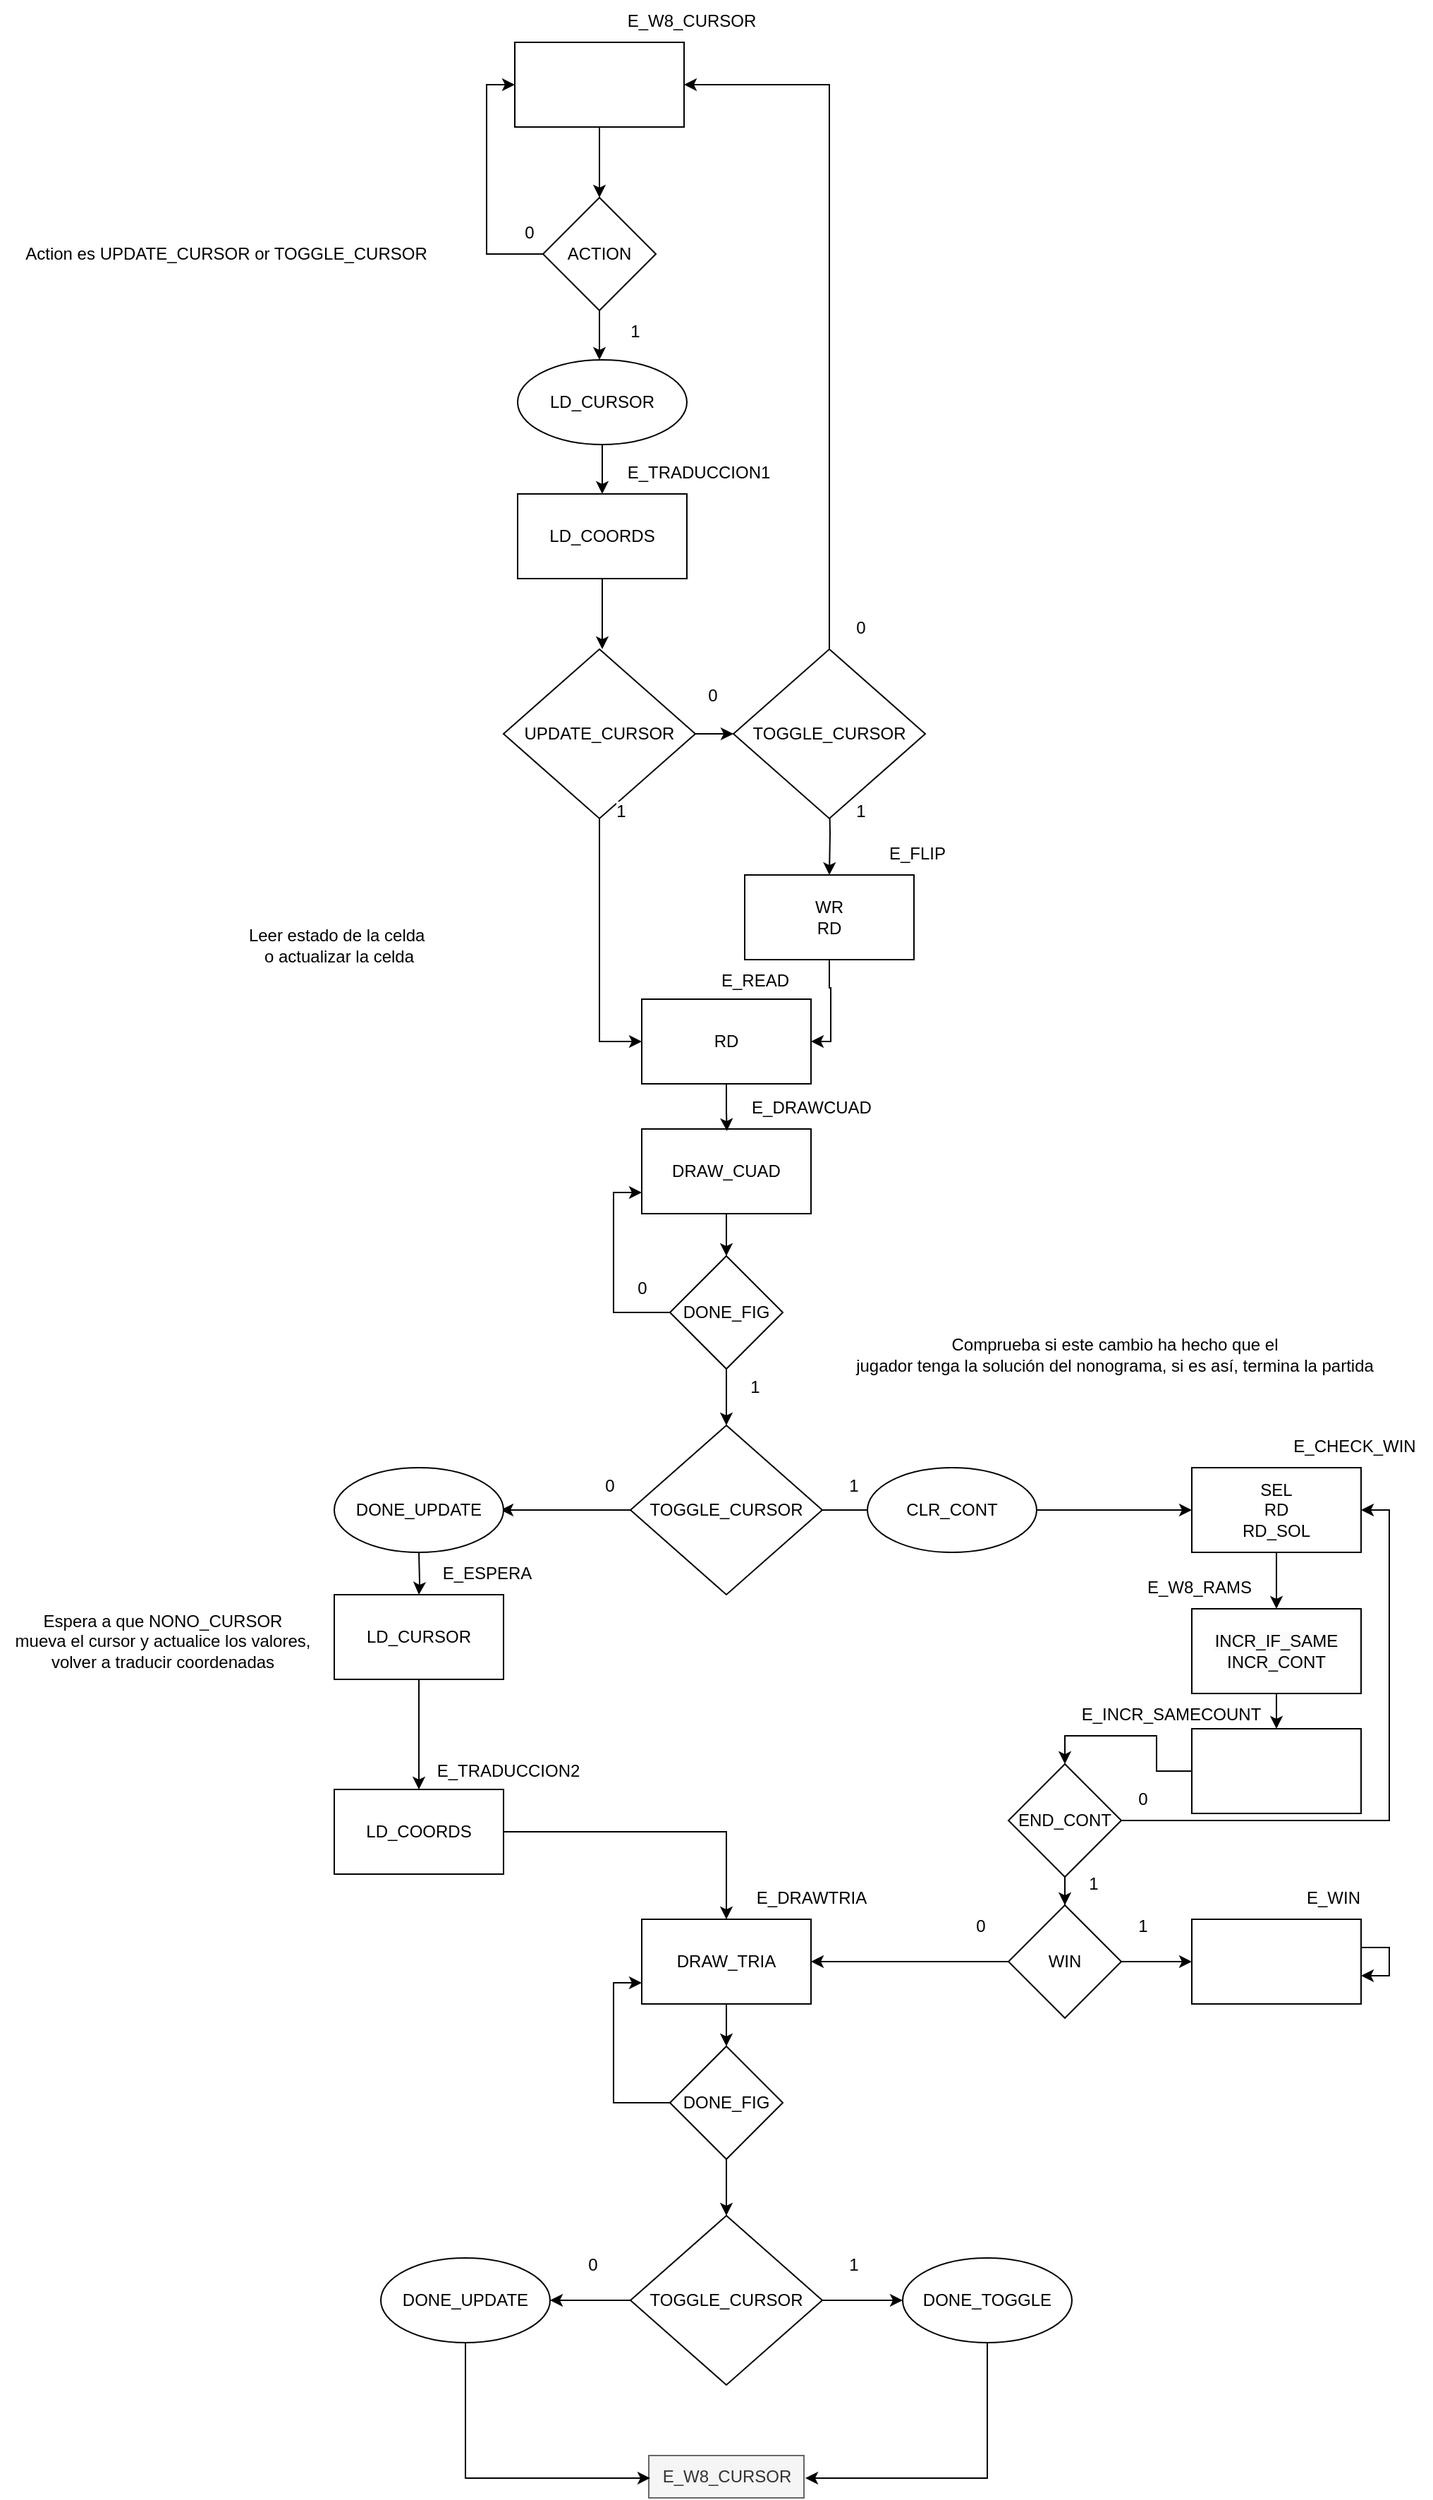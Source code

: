<mxfile version="22.1.21" type="device">
  <diagram name="Page-1" id="VgCRoe7TBTfTwidw6Qzn">
    <mxGraphModel dx="898" dy="429" grid="1" gridSize="10" guides="1" tooltips="1" connect="1" arrows="1" fold="1" page="1" pageScale="1" pageWidth="850" pageHeight="1100" math="0" shadow="0">
      <root>
        <mxCell id="0" />
        <mxCell id="1" parent="0" />
        <mxCell id="5Ck918NxYZweuPMsiYU0-5" style="edgeStyle=orthogonalEdgeStyle;rounded=0;orthogonalLoop=1;jettySize=auto;html=1;" parent="1" source="5Ck918NxYZweuPMsiYU0-1" target="5Ck918NxYZweuPMsiYU0-3" edge="1">
          <mxGeometry relative="1" as="geometry" />
        </mxCell>
        <mxCell id="5Ck918NxYZweuPMsiYU0-1" value="" style="rounded=0;whiteSpace=wrap;html=1;" parent="1" vertex="1">
          <mxGeometry x="400" y="40" width="120" height="60" as="geometry" />
        </mxCell>
        <mxCell id="5Ck918NxYZweuPMsiYU0-2" value="E_W8_CURSOR" style="text;html=1;align=center;verticalAlign=middle;resizable=0;points=[];autosize=1;strokeColor=none;fillColor=none;" parent="1" vertex="1">
          <mxGeometry x="470" y="10" width="110" height="30" as="geometry" />
        </mxCell>
        <mxCell id="5Ck918NxYZweuPMsiYU0-6" style="edgeStyle=orthogonalEdgeStyle;rounded=0;orthogonalLoop=1;jettySize=auto;html=1;entryX=0;entryY=0.5;entryDx=0;entryDy=0;" parent="1" source="5Ck918NxYZweuPMsiYU0-3" target="5Ck918NxYZweuPMsiYU0-1" edge="1">
          <mxGeometry relative="1" as="geometry">
            <Array as="points">
              <mxPoint x="380" y="190" />
              <mxPoint x="380" y="70" />
            </Array>
          </mxGeometry>
        </mxCell>
        <mxCell id="5Ck918NxYZweuPMsiYU0-9" style="edgeStyle=orthogonalEdgeStyle;rounded=0;orthogonalLoop=1;jettySize=auto;html=1;" parent="1" source="5Ck918NxYZweuPMsiYU0-3" edge="1">
          <mxGeometry relative="1" as="geometry">
            <mxPoint x="460" y="265" as="targetPoint" />
          </mxGeometry>
        </mxCell>
        <mxCell id="5Ck918NxYZweuPMsiYU0-3" value="ACTION" style="rhombus;whiteSpace=wrap;html=1;" parent="1" vertex="1">
          <mxGeometry x="420" y="150" width="80" height="80" as="geometry" />
        </mxCell>
        <mxCell id="5Ck918NxYZweuPMsiYU0-4" value="Action es UPDATE_CURSOR or TOGGLE_CURSOR" style="text;html=1;align=center;verticalAlign=middle;resizable=0;points=[];autosize=1;strokeColor=none;fillColor=none;" parent="1" vertex="1">
          <mxGeometry x="40" y="175" width="310" height="30" as="geometry" />
        </mxCell>
        <mxCell id="5Ck918NxYZweuPMsiYU0-7" value="0" style="text;html=1;align=center;verticalAlign=middle;resizable=0;points=[];autosize=1;strokeColor=none;fillColor=none;" parent="1" vertex="1">
          <mxGeometry x="395" y="160" width="30" height="30" as="geometry" />
        </mxCell>
        <mxCell id="5Ck918NxYZweuPMsiYU0-8" value="1" style="text;html=1;align=center;verticalAlign=middle;resizable=0;points=[];autosize=1;strokeColor=none;fillColor=none;" parent="1" vertex="1">
          <mxGeometry x="470" y="230" width="30" height="30" as="geometry" />
        </mxCell>
        <mxCell id="5Ck918NxYZweuPMsiYU0-12" style="edgeStyle=orthogonalEdgeStyle;rounded=0;orthogonalLoop=1;jettySize=auto;html=1;" parent="1" source="5Ck918NxYZweuPMsiYU0-10" target="5Ck918NxYZweuPMsiYU0-11" edge="1">
          <mxGeometry relative="1" as="geometry" />
        </mxCell>
        <mxCell id="5Ck918NxYZweuPMsiYU0-10" value="LD_CURSOR" style="ellipse;whiteSpace=wrap;html=1;" parent="1" vertex="1">
          <mxGeometry x="402" y="265" width="120" height="60" as="geometry" />
        </mxCell>
        <mxCell id="5Ck918NxYZweuPMsiYU0-14" style="edgeStyle=orthogonalEdgeStyle;rounded=0;orthogonalLoop=1;jettySize=auto;html=1;" parent="1" source="5Ck918NxYZweuPMsiYU0-11" edge="1">
          <mxGeometry relative="1" as="geometry">
            <mxPoint x="462" y="470" as="targetPoint" />
          </mxGeometry>
        </mxCell>
        <mxCell id="5Ck918NxYZweuPMsiYU0-11" value="LD_COORDS" style="whiteSpace=wrap;html=1;" parent="1" vertex="1">
          <mxGeometry x="402" y="360" width="120" height="60" as="geometry" />
        </mxCell>
        <mxCell id="5Ck918NxYZweuPMsiYU0-13" value="E_TRADUCCION1" style="text;html=1;align=center;verticalAlign=middle;resizable=0;points=[];autosize=1;strokeColor=none;fillColor=none;" parent="1" vertex="1">
          <mxGeometry x="470" y="330" width="120" height="30" as="geometry" />
        </mxCell>
        <mxCell id="5Ck918NxYZweuPMsiYU0-18" style="edgeStyle=orthogonalEdgeStyle;rounded=0;orthogonalLoop=1;jettySize=auto;html=1;" parent="1" source="5Ck918NxYZweuPMsiYU0-16" target="5Ck918NxYZweuPMsiYU0-17" edge="1">
          <mxGeometry relative="1" as="geometry" />
        </mxCell>
        <mxCell id="5Ck918NxYZweuPMsiYU0-53" style="edgeStyle=orthogonalEdgeStyle;rounded=0;orthogonalLoop=1;jettySize=auto;html=1;entryX=0;entryY=0.5;entryDx=0;entryDy=0;" parent="1" target="Gd9_mcR4-yBQDMMwCmG8-1" edge="1">
          <mxGeometry relative="1" as="geometry">
            <mxPoint x="460" y="570" as="sourcePoint" />
            <mxPoint x="460" y="630" as="targetPoint" />
            <Array as="points">
              <mxPoint x="460" y="748" />
            </Array>
          </mxGeometry>
        </mxCell>
        <mxCell id="5Ck918NxYZweuPMsiYU0-16" value="UPDATE_CURSOR" style="rhombus;whiteSpace=wrap;html=1;" parent="1" vertex="1">
          <mxGeometry x="392" y="470" width="136" height="120" as="geometry" />
        </mxCell>
        <mxCell id="5Ck918NxYZweuPMsiYU0-19" style="edgeStyle=orthogonalEdgeStyle;rounded=0;orthogonalLoop=1;jettySize=auto;html=1;entryX=1;entryY=0.5;entryDx=0;entryDy=0;" parent="1" source="5Ck918NxYZweuPMsiYU0-17" target="5Ck918NxYZweuPMsiYU0-1" edge="1">
          <mxGeometry relative="1" as="geometry">
            <Array as="points">
              <mxPoint x="623" y="70" />
            </Array>
          </mxGeometry>
        </mxCell>
        <mxCell id="5Ck918NxYZweuPMsiYU0-54" style="edgeStyle=orthogonalEdgeStyle;rounded=0;orthogonalLoop=1;jettySize=auto;html=1;entryX=0.5;entryY=0;entryDx=0;entryDy=0;" parent="1" target="5Ck918NxYZweuPMsiYU0-22" edge="1">
          <mxGeometry relative="1" as="geometry">
            <mxPoint x="623" y="570.0" as="sourcePoint" />
          </mxGeometry>
        </mxCell>
        <mxCell id="5Ck918NxYZweuPMsiYU0-17" value="TOGGLE_CURSOR" style="rhombus;whiteSpace=wrap;html=1;" parent="1" vertex="1">
          <mxGeometry x="555" y="470" width="136" height="120" as="geometry" />
        </mxCell>
        <mxCell id="5Ck918NxYZweuPMsiYU0-22" value="WR&lt;br&gt;RD" style="whiteSpace=wrap;html=1;" parent="1" vertex="1">
          <mxGeometry x="563" y="630" width="120" height="60" as="geometry" />
        </mxCell>
        <mxCell id="5Ck918NxYZweuPMsiYU0-23" value="E_FLIP" style="text;html=1;align=center;verticalAlign=middle;resizable=0;points=[];autosize=1;strokeColor=none;fillColor=none;" parent="1" vertex="1">
          <mxGeometry x="655" y="600" width="60" height="30" as="geometry" />
        </mxCell>
        <mxCell id="5Ck918NxYZweuPMsiYU0-30" style="edgeStyle=orthogonalEdgeStyle;rounded=0;orthogonalLoop=1;jettySize=auto;html=1;" parent="1" source="5Ck918NxYZweuPMsiYU0-25" target="5Ck918NxYZweuPMsiYU0-29" edge="1">
          <mxGeometry relative="1" as="geometry" />
        </mxCell>
        <mxCell id="5Ck918NxYZweuPMsiYU0-25" value="DRAW_CUAD" style="whiteSpace=wrap;html=1;" parent="1" vertex="1">
          <mxGeometry x="490" y="810" width="120" height="60" as="geometry" />
        </mxCell>
        <mxCell id="5Ck918NxYZweuPMsiYU0-28" value="E_DRAWCUAD" style="text;html=1;align=center;verticalAlign=middle;resizable=0;points=[];autosize=1;strokeColor=none;fillColor=none;" parent="1" vertex="1">
          <mxGeometry x="555" y="780" width="110" height="30" as="geometry" />
        </mxCell>
        <mxCell id="5Ck918NxYZweuPMsiYU0-31" style="edgeStyle=orthogonalEdgeStyle;rounded=0;orthogonalLoop=1;jettySize=auto;html=1;entryX=0;entryY=0.75;entryDx=0;entryDy=0;" parent="1" source="5Ck918NxYZweuPMsiYU0-29" target="5Ck918NxYZweuPMsiYU0-25" edge="1">
          <mxGeometry relative="1" as="geometry">
            <Array as="points">
              <mxPoint x="470" y="940" />
              <mxPoint x="470" y="855" />
            </Array>
          </mxGeometry>
        </mxCell>
        <mxCell id="5Ck918NxYZweuPMsiYU0-33" style="edgeStyle=orthogonalEdgeStyle;rounded=0;orthogonalLoop=1;jettySize=auto;html=1;entryX=0.5;entryY=0;entryDx=0;entryDy=0;" parent="1" source="5Ck918NxYZweuPMsiYU0-29" target="5Ck918NxYZweuPMsiYU0-32" edge="1">
          <mxGeometry relative="1" as="geometry" />
        </mxCell>
        <mxCell id="5Ck918NxYZweuPMsiYU0-29" value="DONE_FIG" style="rhombus;whiteSpace=wrap;html=1;" parent="1" vertex="1">
          <mxGeometry x="510" y="900" width="80" height="80" as="geometry" />
        </mxCell>
        <mxCell id="5Ck918NxYZweuPMsiYU0-34" style="edgeStyle=orthogonalEdgeStyle;rounded=0;orthogonalLoop=1;jettySize=auto;html=1;entryX=0;entryY=0.5;entryDx=0;entryDy=0;" parent="1" source="5Ck918NxYZweuPMsiYU0-32" target="PBL5qmY1Wt7oBb2tE32C-1" edge="1">
          <mxGeometry relative="1" as="geometry">
            <mxPoint x="740" y="1080" as="targetPoint" />
          </mxGeometry>
        </mxCell>
        <mxCell id="5Ck918NxYZweuPMsiYU0-35" style="edgeStyle=orthogonalEdgeStyle;rounded=0;orthogonalLoop=1;jettySize=auto;html=1;" parent="1" source="5Ck918NxYZweuPMsiYU0-32" edge="1">
          <mxGeometry relative="1" as="geometry">
            <mxPoint x="390" y="1080" as="targetPoint" />
          </mxGeometry>
        </mxCell>
        <mxCell id="5Ck918NxYZweuPMsiYU0-32" value="TOGGLE_CURSOR" style="rhombus;whiteSpace=wrap;html=1;" parent="1" vertex="1">
          <mxGeometry x="482" y="1020" width="136" height="120" as="geometry" />
        </mxCell>
        <mxCell id="5Ck918NxYZweuPMsiYU0-39" style="edgeStyle=orthogonalEdgeStyle;rounded=0;orthogonalLoop=1;jettySize=auto;html=1;" parent="1" target="5Ck918NxYZweuPMsiYU0-38" edge="1">
          <mxGeometry relative="1" as="geometry">
            <mxPoint x="332" y="1110" as="sourcePoint" />
          </mxGeometry>
        </mxCell>
        <mxCell id="5Ck918NxYZweuPMsiYU0-62" style="edgeStyle=orthogonalEdgeStyle;rounded=0;orthogonalLoop=1;jettySize=auto;html=1;" parent="1" source="5Ck918NxYZweuPMsiYU0-38" target="5Ck918NxYZweuPMsiYU0-51" edge="1">
          <mxGeometry relative="1" as="geometry" />
        </mxCell>
        <mxCell id="5Ck918NxYZweuPMsiYU0-38" value="LD_CURSOR" style="whiteSpace=wrap;html=1;" parent="1" vertex="1">
          <mxGeometry x="272" y="1140" width="120" height="60" as="geometry" />
        </mxCell>
        <mxCell id="5Ck918NxYZweuPMsiYU0-40" value="0" style="text;html=1;align=center;verticalAlign=middle;resizable=0;points=[];autosize=1;strokeColor=none;fillColor=none;" parent="1" vertex="1">
          <mxGeometry x="452" y="1048" width="30" height="30" as="geometry" />
        </mxCell>
        <mxCell id="5Ck918NxYZweuPMsiYU0-41" value="1" style="text;html=1;align=center;verticalAlign=middle;resizable=0;points=[];autosize=1;strokeColor=none;fillColor=none;" parent="1" vertex="1">
          <mxGeometry x="625" y="1048" width="30" height="30" as="geometry" />
        </mxCell>
        <mxCell id="5Ck918NxYZweuPMsiYU0-42" value="" style="whiteSpace=wrap;html=1;" parent="1" vertex="1">
          <mxGeometry x="880" y="1370" width="120" height="60" as="geometry" />
        </mxCell>
        <mxCell id="5Ck918NxYZweuPMsiYU0-47" value="E_ESPERA" style="text;html=1;align=center;verticalAlign=middle;resizable=0;points=[];autosize=1;strokeColor=none;fillColor=none;" parent="1" vertex="1">
          <mxGeometry x="335" y="1110" width="90" height="30" as="geometry" />
        </mxCell>
        <mxCell id="5Ck918NxYZweuPMsiYU0-82" style="edgeStyle=orthogonalEdgeStyle;rounded=0;orthogonalLoop=1;jettySize=auto;html=1;entryX=0.5;entryY=0;entryDx=0;entryDy=0;" parent="1" source="5Ck918NxYZweuPMsiYU0-51" target="5Ck918NxYZweuPMsiYU0-63" edge="1">
          <mxGeometry relative="1" as="geometry" />
        </mxCell>
        <mxCell id="5Ck918NxYZweuPMsiYU0-51" value="LD_COORDS" style="whiteSpace=wrap;html=1;" parent="1" vertex="1">
          <mxGeometry x="272" y="1278" width="120" height="60" as="geometry" />
        </mxCell>
        <mxCell id="5Ck918NxYZweuPMsiYU0-52" value="E_TRADUCCION2" style="text;html=1;align=center;verticalAlign=middle;resizable=0;points=[];autosize=1;strokeColor=none;fillColor=none;" parent="1" vertex="1">
          <mxGeometry x="335" y="1250" width="120" height="30" as="geometry" />
        </mxCell>
        <mxCell id="5Ck918NxYZweuPMsiYU0-55" value="0" style="text;html=1;align=center;verticalAlign=middle;resizable=0;points=[];autosize=1;strokeColor=none;fillColor=none;" parent="1" vertex="1">
          <mxGeometry x="525" y="488" width="30" height="30" as="geometry" />
        </mxCell>
        <mxCell id="5Ck918NxYZweuPMsiYU0-56" value="&lt;span style=&quot;color: rgb(0, 0, 0); font-family: Helvetica; font-size: 12px; font-style: normal; font-variant-ligatures: normal; font-variant-caps: normal; font-weight: 400; letter-spacing: normal; orphans: 2; text-align: center; text-indent: 0px; text-transform: none; widows: 2; word-spacing: 0px; -webkit-text-stroke-width: 0px; background-color: rgb(251, 251, 251); text-decoration-thickness: initial; text-decoration-style: initial; text-decoration-color: initial; float: none; display: inline !important;&quot;&gt;1&lt;/span&gt;" style="text;html=1;align=center;verticalAlign=middle;resizable=0;points=[];autosize=1;strokeColor=none;fillColor=none;" parent="1" vertex="1">
          <mxGeometry x="460" y="570" width="30" height="30" as="geometry" />
        </mxCell>
        <mxCell id="5Ck918NxYZweuPMsiYU0-57" value="&lt;span style=&quot;color: rgb(0, 0, 0); font-family: Helvetica; font-size: 12px; font-style: normal; font-variant-ligatures: normal; font-variant-caps: normal; font-weight: 400; letter-spacing: normal; orphans: 2; text-align: center; text-indent: 0px; text-transform: none; widows: 2; word-spacing: 0px; -webkit-text-stroke-width: 0px; background-color: rgb(251, 251, 251); text-decoration-thickness: initial; text-decoration-style: initial; text-decoration-color: initial; float: none; display: inline !important;&quot;&gt;1&lt;/span&gt;" style="text;html=1;align=center;verticalAlign=middle;resizable=0;points=[];autosize=1;strokeColor=none;fillColor=none;" parent="1" vertex="1">
          <mxGeometry x="630" y="570" width="30" height="30" as="geometry" />
        </mxCell>
        <mxCell id="5Ck918NxYZweuPMsiYU0-58" value="0" style="text;html=1;align=center;verticalAlign=middle;resizable=0;points=[];autosize=1;strokeColor=none;fillColor=none;" parent="1" vertex="1">
          <mxGeometry x="630" y="440" width="30" height="30" as="geometry" />
        </mxCell>
        <mxCell id="5Ck918NxYZweuPMsiYU0-59" value="0" style="text;html=1;align=center;verticalAlign=middle;resizable=0;points=[];autosize=1;strokeColor=none;fillColor=none;" parent="1" vertex="1">
          <mxGeometry x="475" y="908" width="30" height="30" as="geometry" />
        </mxCell>
        <mxCell id="5Ck918NxYZweuPMsiYU0-60" value="1" style="text;html=1;align=center;verticalAlign=middle;resizable=0;points=[];autosize=1;strokeColor=none;fillColor=none;" parent="1" vertex="1">
          <mxGeometry x="555" y="978" width="30" height="30" as="geometry" />
        </mxCell>
        <mxCell id="5Ck918NxYZweuPMsiYU0-66" style="edgeStyle=orthogonalEdgeStyle;rounded=0;orthogonalLoop=1;jettySize=auto;html=1;" parent="1" source="5Ck918NxYZweuPMsiYU0-63" target="5Ck918NxYZweuPMsiYU0-65" edge="1">
          <mxGeometry relative="1" as="geometry" />
        </mxCell>
        <mxCell id="5Ck918NxYZweuPMsiYU0-63" value="DRAW_TRIA" style="whiteSpace=wrap;html=1;" parent="1" vertex="1">
          <mxGeometry x="490" y="1370" width="120" height="60" as="geometry" />
        </mxCell>
        <mxCell id="5Ck918NxYZweuPMsiYU0-64" value="E_DRAWTRIA" style="text;html=1;align=center;verticalAlign=middle;resizable=0;points=[];autosize=1;strokeColor=none;fillColor=none;" parent="1" vertex="1">
          <mxGeometry x="560" y="1340" width="100" height="30" as="geometry" />
        </mxCell>
        <mxCell id="5Ck918NxYZweuPMsiYU0-67" style="edgeStyle=orthogonalEdgeStyle;rounded=0;orthogonalLoop=1;jettySize=auto;html=1;entryX=0;entryY=0.75;entryDx=0;entryDy=0;" parent="1" source="5Ck918NxYZweuPMsiYU0-65" target="5Ck918NxYZweuPMsiYU0-63" edge="1">
          <mxGeometry relative="1" as="geometry">
            <Array as="points">
              <mxPoint x="470" y="1500" />
              <mxPoint x="470" y="1415" />
            </Array>
          </mxGeometry>
        </mxCell>
        <mxCell id="5Ck918NxYZweuPMsiYU0-68" style="edgeStyle=orthogonalEdgeStyle;rounded=0;orthogonalLoop=1;jettySize=auto;html=1;" parent="1" source="5Ck918NxYZweuPMsiYU0-65" edge="1">
          <mxGeometry relative="1" as="geometry">
            <mxPoint x="550" y="1580" as="targetPoint" />
          </mxGeometry>
        </mxCell>
        <mxCell id="5Ck918NxYZweuPMsiYU0-65" value="DONE_FIG" style="rhombus;whiteSpace=wrap;html=1;" parent="1" vertex="1">
          <mxGeometry x="510" y="1460" width="80" height="80" as="geometry" />
        </mxCell>
        <mxCell id="5Ck918NxYZweuPMsiYU0-74" style="edgeStyle=orthogonalEdgeStyle;rounded=0;orthogonalLoop=1;jettySize=auto;html=1;entryX=1;entryY=0.5;entryDx=0;entryDy=0;" parent="1" source="5Ck918NxYZweuPMsiYU0-69" target="5Ck918NxYZweuPMsiYU0-73" edge="1">
          <mxGeometry relative="1" as="geometry" />
        </mxCell>
        <mxCell id="5Ck918NxYZweuPMsiYU0-75" style="edgeStyle=orthogonalEdgeStyle;rounded=0;orthogonalLoop=1;jettySize=auto;html=1;" parent="1" source="5Ck918NxYZweuPMsiYU0-69" target="5Ck918NxYZweuPMsiYU0-72" edge="1">
          <mxGeometry relative="1" as="geometry" />
        </mxCell>
        <mxCell id="5Ck918NxYZweuPMsiYU0-69" value="TOGGLE_CURSOR" style="rhombus;whiteSpace=wrap;html=1;" parent="1" vertex="1">
          <mxGeometry x="482" y="1580" width="136" height="120" as="geometry" />
        </mxCell>
        <mxCell id="5Ck918NxYZweuPMsiYU0-72" value="DONE_TOGGLE" style="ellipse;whiteSpace=wrap;html=1;" parent="1" vertex="1">
          <mxGeometry x="675" y="1610" width="120" height="60" as="geometry" />
        </mxCell>
        <mxCell id="5Ck918NxYZweuPMsiYU0-73" value="DONE_UPDATE" style="ellipse;whiteSpace=wrap;html=1;" parent="1" vertex="1">
          <mxGeometry x="305" y="1610" width="120" height="60" as="geometry" />
        </mxCell>
        <mxCell id="5Ck918NxYZweuPMsiYU0-77" value="E_W8_CURSOR" style="text;html=1;align=center;verticalAlign=middle;resizable=0;points=[];autosize=1;strokeColor=#666666;fillColor=#f5f5f5;fontColor=#333333;" parent="1" vertex="1">
          <mxGeometry x="495" y="1750" width="110" height="30" as="geometry" />
        </mxCell>
        <mxCell id="5Ck918NxYZweuPMsiYU0-78" style="edgeStyle=orthogonalEdgeStyle;rounded=0;orthogonalLoop=1;jettySize=auto;html=1;entryX=1.009;entryY=0.533;entryDx=0;entryDy=0;entryPerimeter=0;" parent="1" source="5Ck918NxYZweuPMsiYU0-72" target="5Ck918NxYZweuPMsiYU0-77" edge="1">
          <mxGeometry relative="1" as="geometry">
            <Array as="points">
              <mxPoint x="735" y="1766" />
            </Array>
          </mxGeometry>
        </mxCell>
        <mxCell id="5Ck918NxYZweuPMsiYU0-79" style="edgeStyle=orthogonalEdgeStyle;rounded=0;orthogonalLoop=1;jettySize=auto;html=1;entryX=0.009;entryY=0.533;entryDx=0;entryDy=0;entryPerimeter=0;" parent="1" source="5Ck918NxYZweuPMsiYU0-73" target="5Ck918NxYZweuPMsiYU0-77" edge="1">
          <mxGeometry relative="1" as="geometry">
            <Array as="points">
              <mxPoint x="365" y="1766" />
            </Array>
          </mxGeometry>
        </mxCell>
        <mxCell id="5Ck918NxYZweuPMsiYU0-80" value="0" style="text;html=1;align=center;verticalAlign=middle;resizable=0;points=[];autosize=1;strokeColor=none;fillColor=none;" parent="1" vertex="1">
          <mxGeometry x="440" y="1600" width="30" height="30" as="geometry" />
        </mxCell>
        <mxCell id="5Ck918NxYZweuPMsiYU0-81" value="1" style="text;html=1;align=center;verticalAlign=middle;resizable=0;points=[];autosize=1;strokeColor=none;fillColor=none;" parent="1" vertex="1">
          <mxGeometry x="625" y="1600" width="30" height="30" as="geometry" />
        </mxCell>
        <mxCell id="5Ck918NxYZweuPMsiYU0-84" value="DONE_UPDATE" style="ellipse;whiteSpace=wrap;html=1;" parent="1" vertex="1">
          <mxGeometry x="272" y="1050" width="120" height="60" as="geometry" />
        </mxCell>
        <mxCell id="5Ck918NxYZweuPMsiYU0-85" value="Leer estado de la celda&amp;nbsp;&lt;br&gt;o actualizar la celda" style="text;html=1;align=center;verticalAlign=middle;resizable=0;points=[];autosize=1;strokeColor=none;fillColor=none;" parent="1" vertex="1">
          <mxGeometry x="200" y="660" width="150" height="40" as="geometry" />
        </mxCell>
        <mxCell id="5Ck918NxYZweuPMsiYU0-87" value="Espera a que NONO_CURSOR&lt;br&gt;mueva el cursor y actualice los valores,&lt;br&gt;volver a traducir coordenadas" style="text;html=1;align=center;verticalAlign=middle;resizable=0;points=[];autosize=1;strokeColor=none;fillColor=none;" parent="1" vertex="1">
          <mxGeometry x="35" y="1143" width="230" height="60" as="geometry" />
        </mxCell>
        <mxCell id="PBL5qmY1Wt7oBb2tE32C-9" style="edgeStyle=orthogonalEdgeStyle;rounded=0;orthogonalLoop=1;jettySize=auto;html=1;" parent="1" source="PBL5qmY1Wt7oBb2tE32C-1" target="PBL5qmY1Wt7oBb2tE32C-8" edge="1">
          <mxGeometry relative="1" as="geometry" />
        </mxCell>
        <mxCell id="PBL5qmY1Wt7oBb2tE32C-1" value="SEL&lt;br&gt;RD&lt;br&gt;RD_SOL" style="whiteSpace=wrap;html=1;" parent="1" vertex="1">
          <mxGeometry x="880" y="1050" width="120" height="60" as="geometry" />
        </mxCell>
        <mxCell id="PBL5qmY1Wt7oBb2tE32C-2" value="E_CHECK_WIN" style="text;html=1;align=center;verticalAlign=middle;resizable=0;points=[];autosize=1;strokeColor=none;fillColor=none;" parent="1" vertex="1">
          <mxGeometry x="940" y="1020" width="110" height="30" as="geometry" />
        </mxCell>
        <mxCell id="PBL5qmY1Wt7oBb2tE32C-4" style="edgeStyle=orthogonalEdgeStyle;rounded=0;orthogonalLoop=1;jettySize=auto;html=1;entryX=1;entryY=0.5;entryDx=0;entryDy=0;" parent="1" source="PBL5qmY1Wt7oBb2tE32C-3" target="5Ck918NxYZweuPMsiYU0-63" edge="1">
          <mxGeometry relative="1" as="geometry" />
        </mxCell>
        <mxCell id="PBL5qmY1Wt7oBb2tE32C-5" style="edgeStyle=orthogonalEdgeStyle;rounded=0;orthogonalLoop=1;jettySize=auto;html=1;" parent="1" source="PBL5qmY1Wt7oBb2tE32C-3" target="5Ck918NxYZweuPMsiYU0-42" edge="1">
          <mxGeometry relative="1" as="geometry" />
        </mxCell>
        <mxCell id="PBL5qmY1Wt7oBb2tE32C-3" value="WIN" style="rhombus;whiteSpace=wrap;html=1;" parent="1" vertex="1">
          <mxGeometry x="750" y="1360" width="80" height="80" as="geometry" />
        </mxCell>
        <mxCell id="PBL5qmY1Wt7oBb2tE32C-6" value="CLR_CONT" style="ellipse;whiteSpace=wrap;html=1;" parent="1" vertex="1">
          <mxGeometry x="650" y="1050" width="120" height="60" as="geometry" />
        </mxCell>
        <mxCell id="PBL5qmY1Wt7oBb2tE32C-24" style="edgeStyle=orthogonalEdgeStyle;rounded=0;orthogonalLoop=1;jettySize=auto;html=1;" parent="1" source="PBL5qmY1Wt7oBb2tE32C-8" target="PBL5qmY1Wt7oBb2tE32C-23" edge="1">
          <mxGeometry relative="1" as="geometry" />
        </mxCell>
        <mxCell id="PBL5qmY1Wt7oBb2tE32C-8" value="&lt;span style=&quot;color: rgb(0, 0, 0); font-family: Helvetica; font-size: 12px; font-style: normal; font-variant-ligatures: normal; font-variant-caps: normal; font-weight: 400; letter-spacing: normal; orphans: 2; text-align: center; text-indent: 0px; text-transform: none; widows: 2; word-spacing: 0px; -webkit-text-stroke-width: 0px; background-color: rgb(251, 251, 251); text-decoration-thickness: initial; text-decoration-style: initial; text-decoration-color: initial; float: none; display: inline !important;&quot;&gt;INCR_IF_SAME&lt;br&gt;INCR_CONT&lt;br&gt;&lt;/span&gt;" style="whiteSpace=wrap;html=1;" parent="1" vertex="1">
          <mxGeometry x="880" y="1150" width="120" height="60" as="geometry" />
        </mxCell>
        <mxCell id="PBL5qmY1Wt7oBb2tE32C-12" style="edgeStyle=orthogonalEdgeStyle;rounded=0;orthogonalLoop=1;jettySize=auto;html=1;entryX=1;entryY=0.5;entryDx=0;entryDy=0;" parent="1" source="PBL5qmY1Wt7oBb2tE32C-10" target="PBL5qmY1Wt7oBb2tE32C-1" edge="1">
          <mxGeometry relative="1" as="geometry">
            <Array as="points">
              <mxPoint x="1020" y="1300" />
              <mxPoint x="1020" y="1080" />
            </Array>
          </mxGeometry>
        </mxCell>
        <mxCell id="PBL5qmY1Wt7oBb2tE32C-17" style="edgeStyle=orthogonalEdgeStyle;rounded=0;orthogonalLoop=1;jettySize=auto;html=1;" parent="1" source="PBL5qmY1Wt7oBb2tE32C-10" target="PBL5qmY1Wt7oBb2tE32C-3" edge="1">
          <mxGeometry relative="1" as="geometry" />
        </mxCell>
        <mxCell id="PBL5qmY1Wt7oBb2tE32C-10" value="END_CONT" style="rhombus;whiteSpace=wrap;html=1;" parent="1" vertex="1">
          <mxGeometry x="750" y="1260" width="80" height="80" as="geometry" />
        </mxCell>
        <mxCell id="PBL5qmY1Wt7oBb2tE32C-11" value="Comprueba si este cambio ha hecho que el &lt;br&gt;jugador tenga la solución del nonograma, si es así, termina la partida" style="text;html=1;align=center;verticalAlign=middle;resizable=0;points=[];autosize=1;strokeColor=none;fillColor=none;" parent="1" vertex="1">
          <mxGeometry x="630" y="950" width="390" height="40" as="geometry" />
        </mxCell>
        <mxCell id="PBL5qmY1Wt7oBb2tE32C-15" value="0" style="text;html=1;align=center;verticalAlign=middle;resizable=0;points=[];autosize=1;strokeColor=none;fillColor=none;" parent="1" vertex="1">
          <mxGeometry x="830" y="1270" width="30" height="30" as="geometry" />
        </mxCell>
        <mxCell id="PBL5qmY1Wt7oBb2tE32C-18" value="1" style="text;html=1;align=center;verticalAlign=middle;resizable=0;points=[];autosize=1;strokeColor=none;fillColor=none;" parent="1" vertex="1">
          <mxGeometry x="830" y="1360" width="30" height="30" as="geometry" />
        </mxCell>
        <mxCell id="PBL5qmY1Wt7oBb2tE32C-19" value="0" style="text;html=1;align=center;verticalAlign=middle;resizable=0;points=[];autosize=1;strokeColor=none;fillColor=none;" parent="1" vertex="1">
          <mxGeometry x="715" y="1360" width="30" height="30" as="geometry" />
        </mxCell>
        <mxCell id="PBL5qmY1Wt7oBb2tE32C-20" value="E_WIN" style="text;html=1;align=center;verticalAlign=middle;resizable=0;points=[];autosize=1;strokeColor=none;fillColor=none;" parent="1" vertex="1">
          <mxGeometry x="950" y="1340" width="60" height="30" as="geometry" />
        </mxCell>
        <mxCell id="PBL5qmY1Wt7oBb2tE32C-21" style="edgeStyle=orthogonalEdgeStyle;rounded=0;orthogonalLoop=1;jettySize=auto;html=1;" parent="1" source="5Ck918NxYZweuPMsiYU0-42" target="5Ck918NxYZweuPMsiYU0-42" edge="1">
          <mxGeometry relative="1" as="geometry" />
        </mxCell>
        <mxCell id="PBL5qmY1Wt7oBb2tE32C-22" value="1" style="text;html=1;align=center;verticalAlign=middle;resizable=0;points=[];autosize=1;strokeColor=none;fillColor=none;" parent="1" vertex="1">
          <mxGeometry x="795" y="1330" width="30" height="30" as="geometry" />
        </mxCell>
        <mxCell id="PBL5qmY1Wt7oBb2tE32C-25" style="edgeStyle=orthogonalEdgeStyle;rounded=0;orthogonalLoop=1;jettySize=auto;html=1;entryX=0.5;entryY=0;entryDx=0;entryDy=0;" parent="1" source="PBL5qmY1Wt7oBb2tE32C-23" target="PBL5qmY1Wt7oBb2tE32C-10" edge="1">
          <mxGeometry relative="1" as="geometry" />
        </mxCell>
        <mxCell id="PBL5qmY1Wt7oBb2tE32C-23" value="" style="whiteSpace=wrap;html=1;" parent="1" vertex="1">
          <mxGeometry x="880" y="1235" width="120" height="60" as="geometry" />
        </mxCell>
        <mxCell id="PBL5qmY1Wt7oBb2tE32C-27" value="E_W8_RAMS" style="text;html=1;align=center;verticalAlign=middle;resizable=0;points=[];autosize=1;strokeColor=none;fillColor=none;" parent="1" vertex="1">
          <mxGeometry x="835" y="1120" width="100" height="30" as="geometry" />
        </mxCell>
        <mxCell id="PBL5qmY1Wt7oBb2tE32C-28" value="E_INCR_SAMECOUNT" style="text;html=1;align=center;verticalAlign=middle;resizable=0;points=[];autosize=1;strokeColor=none;fillColor=none;" parent="1" vertex="1">
          <mxGeometry x="790" y="1210" width="150" height="30" as="geometry" />
        </mxCell>
        <mxCell id="Gd9_mcR4-yBQDMMwCmG8-1" value="RD" style="whiteSpace=wrap;html=1;" vertex="1" parent="1">
          <mxGeometry x="490" y="718" width="120" height="60" as="geometry" />
        </mxCell>
        <mxCell id="Gd9_mcR4-yBQDMMwCmG8-3" style="edgeStyle=orthogonalEdgeStyle;rounded=0;orthogonalLoop=1;jettySize=auto;html=1;entryX=1;entryY=0.5;entryDx=0;entryDy=0;" edge="1" parent="1" source="5Ck918NxYZweuPMsiYU0-22" target="Gd9_mcR4-yBQDMMwCmG8-1">
          <mxGeometry relative="1" as="geometry">
            <mxPoint x="620" y="750" as="targetPoint" />
            <Array as="points">
              <mxPoint x="623" y="710" />
              <mxPoint x="624" y="710" />
              <mxPoint x="624" y="748" />
            </Array>
          </mxGeometry>
        </mxCell>
        <mxCell id="Gd9_mcR4-yBQDMMwCmG8-4" style="edgeStyle=orthogonalEdgeStyle;rounded=0;orthogonalLoop=1;jettySize=auto;html=1;entryX=0.503;entryY=0.024;entryDx=0;entryDy=0;entryPerimeter=0;" edge="1" parent="1" source="Gd9_mcR4-yBQDMMwCmG8-1" target="5Ck918NxYZweuPMsiYU0-25">
          <mxGeometry relative="1" as="geometry" />
        </mxCell>
        <mxCell id="Gd9_mcR4-yBQDMMwCmG8-5" value="E_READ" style="text;html=1;align=center;verticalAlign=middle;resizable=0;points=[];autosize=1;strokeColor=none;fillColor=none;" vertex="1" parent="1">
          <mxGeometry x="535" y="690" width="70" height="30" as="geometry" />
        </mxCell>
      </root>
    </mxGraphModel>
  </diagram>
</mxfile>
